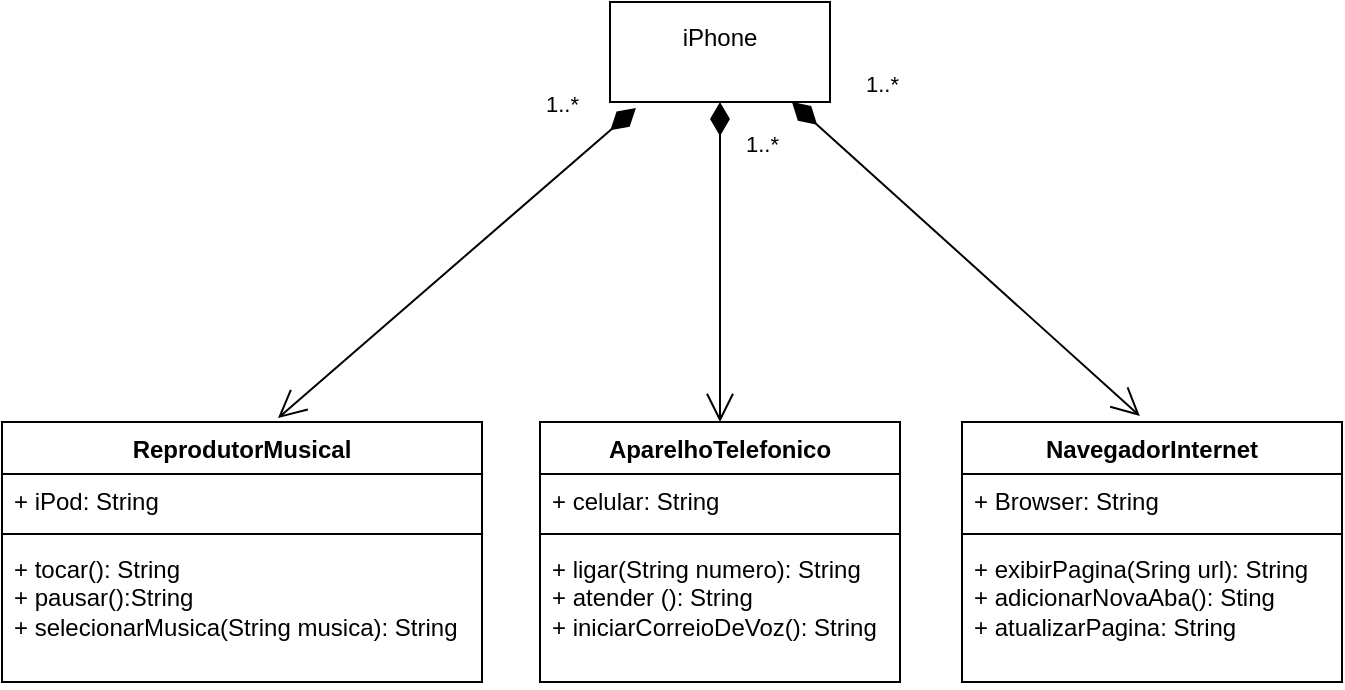 <mxfile version="24.7.10">
  <diagram id="C5RBs43oDa-KdzZeNtuy" name="Page-1">
    <mxGraphModel dx="1434" dy="726" grid="1" gridSize="10" guides="1" tooltips="1" connect="1" arrows="1" fold="1" page="1" pageScale="1" pageWidth="827" pageHeight="1169" math="0" shadow="0">
      <root>
        <mxCell id="WIyWlLk6GJQsqaUBKTNV-0" />
        <mxCell id="WIyWlLk6GJQsqaUBKTNV-1" parent="WIyWlLk6GJQsqaUBKTNV-0" />
        <mxCell id="XJzUeo_9UBLqJhdfNgJT-1" value="&lt;div&gt;iPhone&lt;/div&gt;&lt;div&gt;&lt;br&gt;&lt;/div&gt;" style="html=1;whiteSpace=wrap;" vertex="1" parent="WIyWlLk6GJQsqaUBKTNV-1">
          <mxGeometry x="394" y="140" width="110" height="50" as="geometry" />
        </mxCell>
        <mxCell id="XJzUeo_9UBLqJhdfNgJT-2" value="ReprodutorMusical" style="swimlane;fontStyle=1;align=center;verticalAlign=top;childLayout=stackLayout;horizontal=1;startSize=26;horizontalStack=0;resizeParent=1;resizeParentMax=0;resizeLast=0;collapsible=1;marginBottom=0;whiteSpace=wrap;html=1;" vertex="1" parent="WIyWlLk6GJQsqaUBKTNV-1">
          <mxGeometry x="90" y="350" width="240" height="130" as="geometry" />
        </mxCell>
        <mxCell id="XJzUeo_9UBLqJhdfNgJT-3" value="+ iPod: String" style="text;strokeColor=none;fillColor=none;align=left;verticalAlign=top;spacingLeft=4;spacingRight=4;overflow=hidden;rotatable=0;points=[[0,0.5],[1,0.5]];portConstraint=eastwest;whiteSpace=wrap;html=1;" vertex="1" parent="XJzUeo_9UBLqJhdfNgJT-2">
          <mxGeometry y="26" width="240" height="26" as="geometry" />
        </mxCell>
        <mxCell id="XJzUeo_9UBLqJhdfNgJT-4" value="" style="line;strokeWidth=1;fillColor=none;align=left;verticalAlign=middle;spacingTop=-1;spacingLeft=3;spacingRight=3;rotatable=0;labelPosition=right;points=[];portConstraint=eastwest;strokeColor=inherit;" vertex="1" parent="XJzUeo_9UBLqJhdfNgJT-2">
          <mxGeometry y="52" width="240" height="8" as="geometry" />
        </mxCell>
        <mxCell id="XJzUeo_9UBLqJhdfNgJT-5" value="&lt;div&gt;+ tocar(): String&lt;/div&gt;&lt;div&gt;+ pausar():String&lt;/div&gt;&lt;div&gt;+ selecionarMusica(String musica): String&lt;br&gt;&lt;/div&gt;" style="text;strokeColor=none;fillColor=none;align=left;verticalAlign=top;spacingLeft=4;spacingRight=4;overflow=hidden;rotatable=0;points=[[0,0.5],[1,0.5]];portConstraint=eastwest;whiteSpace=wrap;html=1;" vertex="1" parent="XJzUeo_9UBLqJhdfNgJT-2">
          <mxGeometry y="60" width="240" height="70" as="geometry" />
        </mxCell>
        <mxCell id="XJzUeo_9UBLqJhdfNgJT-7" value="AparelhoTelefonico" style="swimlane;fontStyle=1;align=center;verticalAlign=top;childLayout=stackLayout;horizontal=1;startSize=26;horizontalStack=0;resizeParent=1;resizeParentMax=0;resizeLast=0;collapsible=1;marginBottom=0;whiteSpace=wrap;html=1;" vertex="1" parent="WIyWlLk6GJQsqaUBKTNV-1">
          <mxGeometry x="359" y="350" width="180" height="130" as="geometry" />
        </mxCell>
        <mxCell id="XJzUeo_9UBLqJhdfNgJT-8" value="+ celular: String" style="text;strokeColor=none;fillColor=none;align=left;verticalAlign=top;spacingLeft=4;spacingRight=4;overflow=hidden;rotatable=0;points=[[0,0.5],[1,0.5]];portConstraint=eastwest;whiteSpace=wrap;html=1;" vertex="1" parent="XJzUeo_9UBLqJhdfNgJT-7">
          <mxGeometry y="26" width="180" height="26" as="geometry" />
        </mxCell>
        <mxCell id="XJzUeo_9UBLqJhdfNgJT-9" value="" style="line;strokeWidth=1;fillColor=none;align=left;verticalAlign=middle;spacingTop=-1;spacingLeft=3;spacingRight=3;rotatable=0;labelPosition=right;points=[];portConstraint=eastwest;strokeColor=inherit;" vertex="1" parent="XJzUeo_9UBLqJhdfNgJT-7">
          <mxGeometry y="52" width="180" height="8" as="geometry" />
        </mxCell>
        <mxCell id="XJzUeo_9UBLqJhdfNgJT-10" value="&lt;div&gt;+ ligar(String numero): String&lt;/div&gt;&lt;div&gt;+ atender (): String&lt;/div&gt;&lt;div&gt;+ iniciarCorreioDeVoz(): String&lt;br&gt; &lt;/div&gt;" style="text;strokeColor=none;fillColor=none;align=left;verticalAlign=top;spacingLeft=4;spacingRight=4;overflow=hidden;rotatable=0;points=[[0,0.5],[1,0.5]];portConstraint=eastwest;whiteSpace=wrap;html=1;" vertex="1" parent="XJzUeo_9UBLqJhdfNgJT-7">
          <mxGeometry y="60" width="180" height="70" as="geometry" />
        </mxCell>
        <mxCell id="XJzUeo_9UBLqJhdfNgJT-11" value="NavegadorInternet" style="swimlane;fontStyle=1;align=center;verticalAlign=top;childLayout=stackLayout;horizontal=1;startSize=26;horizontalStack=0;resizeParent=1;resizeParentMax=0;resizeLast=0;collapsible=1;marginBottom=0;whiteSpace=wrap;html=1;" vertex="1" parent="WIyWlLk6GJQsqaUBKTNV-1">
          <mxGeometry x="570" y="350" width="190" height="130" as="geometry" />
        </mxCell>
        <mxCell id="XJzUeo_9UBLqJhdfNgJT-12" value="+ Browser: String" style="text;strokeColor=none;fillColor=none;align=left;verticalAlign=top;spacingLeft=4;spacingRight=4;overflow=hidden;rotatable=0;points=[[0,0.5],[1,0.5]];portConstraint=eastwest;whiteSpace=wrap;html=1;" vertex="1" parent="XJzUeo_9UBLqJhdfNgJT-11">
          <mxGeometry y="26" width="190" height="26" as="geometry" />
        </mxCell>
        <mxCell id="XJzUeo_9UBLqJhdfNgJT-13" value="" style="line;strokeWidth=1;fillColor=none;align=left;verticalAlign=middle;spacingTop=-1;spacingLeft=3;spacingRight=3;rotatable=0;labelPosition=right;points=[];portConstraint=eastwest;strokeColor=inherit;" vertex="1" parent="XJzUeo_9UBLqJhdfNgJT-11">
          <mxGeometry y="52" width="190" height="8" as="geometry" />
        </mxCell>
        <mxCell id="XJzUeo_9UBLqJhdfNgJT-14" value="&lt;div&gt;+ exibirPagina(Sring url): String&lt;/div&gt;&lt;div&gt;+ adicionarNovaAba(): Sting&lt;/div&gt;&lt;div&gt;+ atualizarPagina: String&lt;/div&gt;" style="text;strokeColor=none;fillColor=none;align=left;verticalAlign=top;spacingLeft=4;spacingRight=4;overflow=hidden;rotatable=0;points=[[0,0.5],[1,0.5]];portConstraint=eastwest;whiteSpace=wrap;html=1;" vertex="1" parent="XJzUeo_9UBLqJhdfNgJT-11">
          <mxGeometry y="60" width="190" height="70" as="geometry" />
        </mxCell>
        <mxCell id="XJzUeo_9UBLqJhdfNgJT-16" value="&lt;div&gt;1..*&lt;/div&gt;" style="endArrow=open;html=1;endSize=12;startArrow=diamondThin;startSize=14;startFill=1;align=left;verticalAlign=bottom;rounded=0;exitX=0.118;exitY=1.06;exitDx=0;exitDy=0;entryX=0.575;entryY=-0.015;entryDx=0;entryDy=0;entryPerimeter=0;exitPerimeter=0;" edge="1" parent="WIyWlLk6GJQsqaUBKTNV-1" source="XJzUeo_9UBLqJhdfNgJT-1" target="XJzUeo_9UBLqJhdfNgJT-2">
          <mxGeometry x="-0.661" y="-25" relative="1" as="geometry">
            <mxPoint x="273" y="310" as="sourcePoint" />
            <mxPoint x="413" y="190" as="targetPoint" />
            <mxPoint as="offset" />
          </mxGeometry>
        </mxCell>
        <mxCell id="XJzUeo_9UBLqJhdfNgJT-26" value="1..*" style="endArrow=open;html=1;endSize=12;startArrow=diamondThin;startSize=14;startFill=1;align=left;verticalAlign=bottom;rounded=0;exitX=0.5;exitY=1;exitDx=0;exitDy=0;" edge="1" parent="WIyWlLk6GJQsqaUBKTNV-1" source="XJzUeo_9UBLqJhdfNgJT-1" target="XJzUeo_9UBLqJhdfNgJT-7">
          <mxGeometry x="-0.625" y="11" relative="1" as="geometry">
            <mxPoint x="109.5" y="620" as="sourcePoint" />
            <mxPoint x="450" y="340" as="targetPoint" />
            <mxPoint as="offset" />
          </mxGeometry>
        </mxCell>
        <mxCell id="XJzUeo_9UBLqJhdfNgJT-29" value="&lt;div&gt;1..*&lt;/div&gt;" style="endArrow=open;html=1;endSize=12;startArrow=diamondThin;startSize=14;startFill=1;align=left;verticalAlign=bottom;rounded=0;exitX=0.827;exitY=1;exitDx=0;exitDy=0;exitPerimeter=0;entryX=0.468;entryY=-0.023;entryDx=0;entryDy=0;entryPerimeter=0;" edge="1" parent="WIyWlLk6GJQsqaUBKTNV-1" source="XJzUeo_9UBLqJhdfNgJT-1" target="XJzUeo_9UBLqJhdfNgJT-11">
          <mxGeometry x="-0.778" y="23" relative="1" as="geometry">
            <mxPoint x="490" y="200" as="sourcePoint" />
            <mxPoint x="650" y="200" as="targetPoint" />
            <mxPoint as="offset" />
          </mxGeometry>
        </mxCell>
      </root>
    </mxGraphModel>
  </diagram>
</mxfile>
